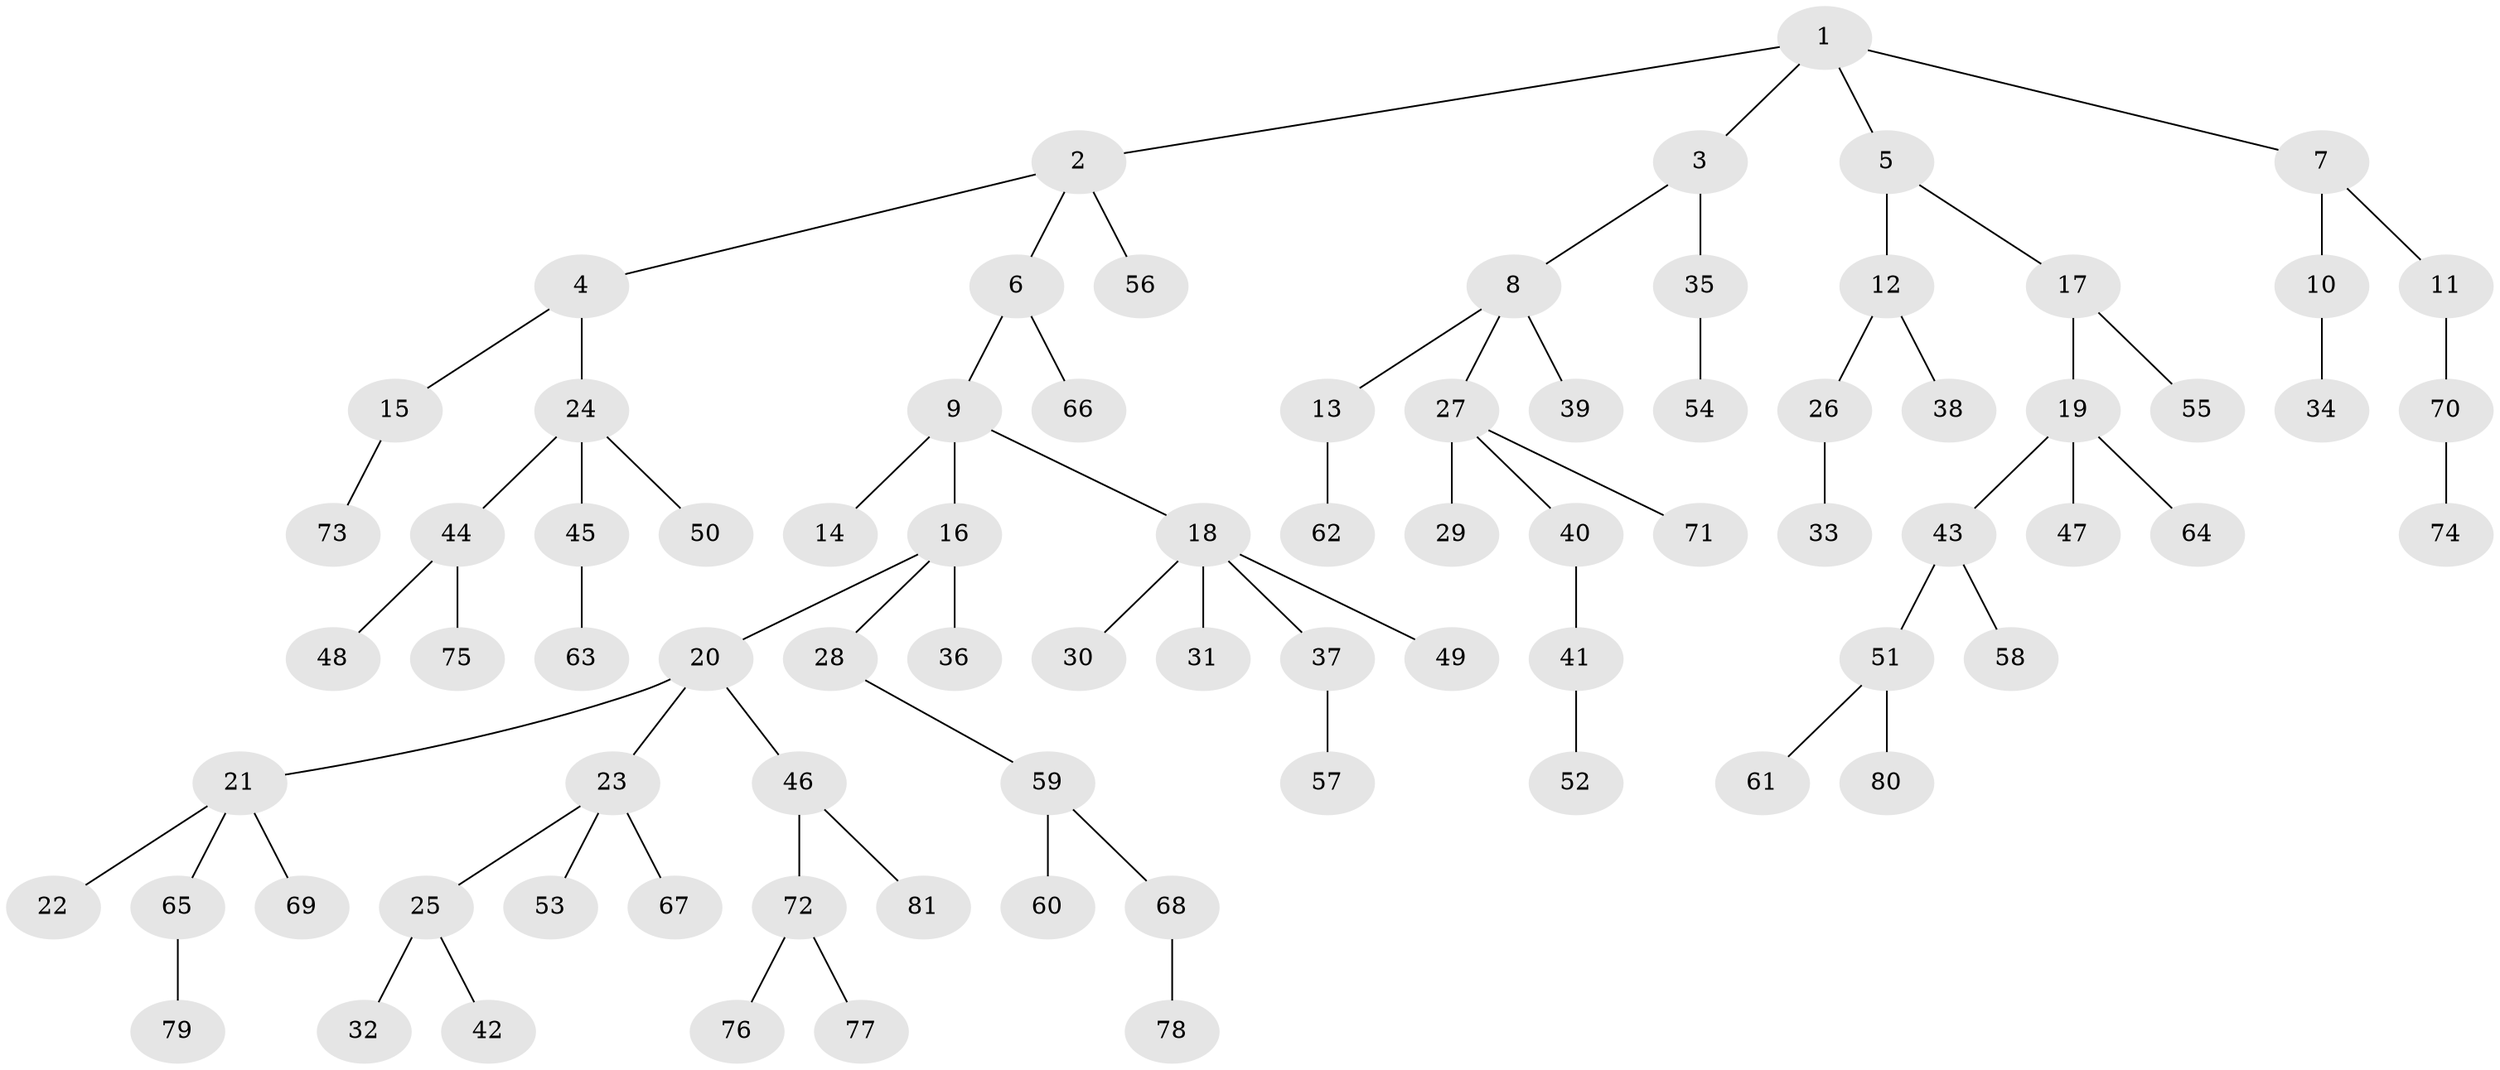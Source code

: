 // coarse degree distribution, {5: 0.07142857142857142, 3: 0.125, 4: 0.05357142857142857, 6: 0.03571428571428571, 1: 0.625, 2: 0.08928571428571429}
// Generated by graph-tools (version 1.1) at 2025/52/02/27/25 19:52:12]
// undirected, 81 vertices, 80 edges
graph export_dot {
graph [start="1"]
  node [color=gray90,style=filled];
  1;
  2;
  3;
  4;
  5;
  6;
  7;
  8;
  9;
  10;
  11;
  12;
  13;
  14;
  15;
  16;
  17;
  18;
  19;
  20;
  21;
  22;
  23;
  24;
  25;
  26;
  27;
  28;
  29;
  30;
  31;
  32;
  33;
  34;
  35;
  36;
  37;
  38;
  39;
  40;
  41;
  42;
  43;
  44;
  45;
  46;
  47;
  48;
  49;
  50;
  51;
  52;
  53;
  54;
  55;
  56;
  57;
  58;
  59;
  60;
  61;
  62;
  63;
  64;
  65;
  66;
  67;
  68;
  69;
  70;
  71;
  72;
  73;
  74;
  75;
  76;
  77;
  78;
  79;
  80;
  81;
  1 -- 2;
  1 -- 3;
  1 -- 5;
  1 -- 7;
  2 -- 4;
  2 -- 6;
  2 -- 56;
  3 -- 8;
  3 -- 35;
  4 -- 15;
  4 -- 24;
  5 -- 12;
  5 -- 17;
  6 -- 9;
  6 -- 66;
  7 -- 10;
  7 -- 11;
  8 -- 13;
  8 -- 27;
  8 -- 39;
  9 -- 14;
  9 -- 16;
  9 -- 18;
  10 -- 34;
  11 -- 70;
  12 -- 26;
  12 -- 38;
  13 -- 62;
  15 -- 73;
  16 -- 20;
  16 -- 28;
  16 -- 36;
  17 -- 19;
  17 -- 55;
  18 -- 30;
  18 -- 31;
  18 -- 37;
  18 -- 49;
  19 -- 43;
  19 -- 47;
  19 -- 64;
  20 -- 21;
  20 -- 23;
  20 -- 46;
  21 -- 22;
  21 -- 65;
  21 -- 69;
  23 -- 25;
  23 -- 53;
  23 -- 67;
  24 -- 44;
  24 -- 45;
  24 -- 50;
  25 -- 32;
  25 -- 42;
  26 -- 33;
  27 -- 29;
  27 -- 40;
  27 -- 71;
  28 -- 59;
  35 -- 54;
  37 -- 57;
  40 -- 41;
  41 -- 52;
  43 -- 51;
  43 -- 58;
  44 -- 48;
  44 -- 75;
  45 -- 63;
  46 -- 72;
  46 -- 81;
  51 -- 61;
  51 -- 80;
  59 -- 60;
  59 -- 68;
  65 -- 79;
  68 -- 78;
  70 -- 74;
  72 -- 76;
  72 -- 77;
}
